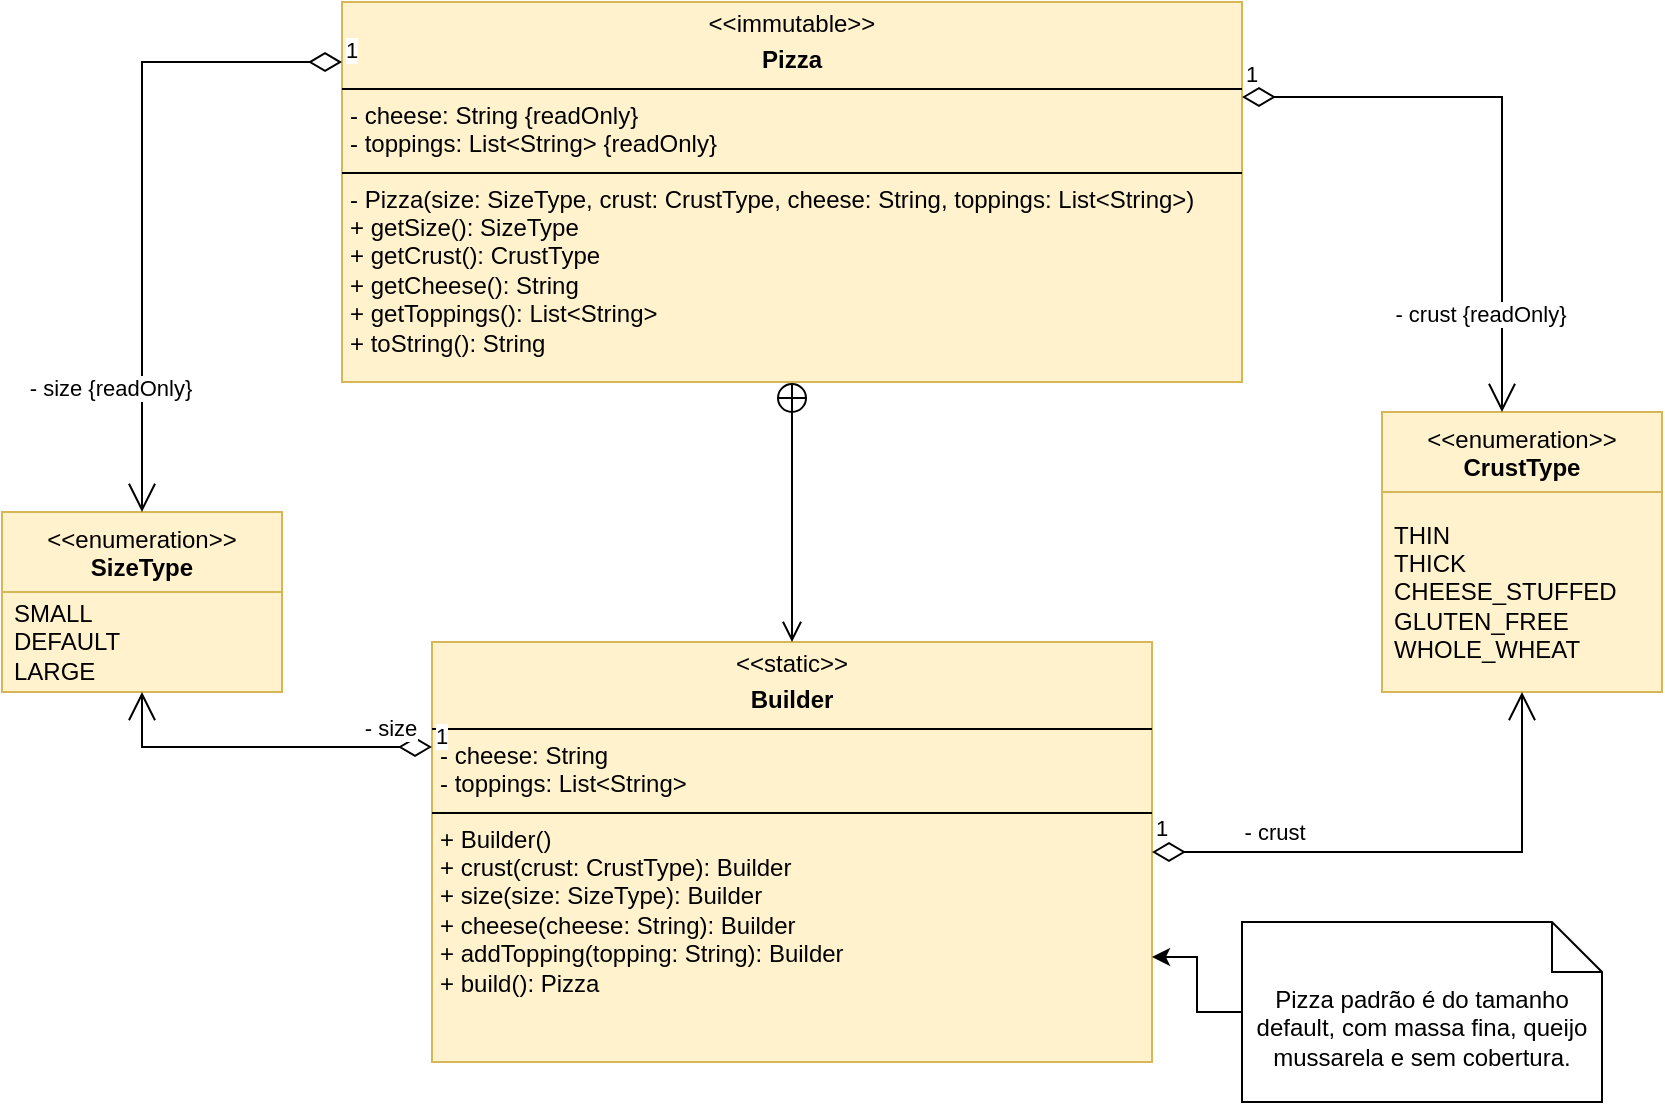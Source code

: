 <mxfile version="24.6.2" type="device">
  <diagram name="Página-1" id="I6aTw3s9RXv7pp2WkcRv">
    <mxGraphModel dx="2261" dy="821" grid="0" gridSize="10" guides="1" tooltips="1" connect="1" arrows="1" fold="1" page="1" pageScale="1" pageWidth="827" pageHeight="1169" math="0" shadow="0">
      <root>
        <mxCell id="0" />
        <mxCell id="1" parent="0" />
        <mxCell id="CDHI48sQyg8dI_Kl40b3-1" value="&lt;p style=&quot;margin:0px;margin-top:4px;text-align:center;&quot;&gt;&amp;lt;&amp;lt;immutable&amp;gt;&amp;gt;&lt;b&gt;&lt;br&gt;&lt;/b&gt;&lt;/p&gt;&lt;p style=&quot;margin:0px;margin-top:4px;text-align:center;&quot;&gt;&lt;b&gt;Pizza&lt;/b&gt;&lt;/p&gt;&lt;hr size=&quot;1&quot; style=&quot;border-style:solid;&quot;&gt;&lt;p style=&quot;margin:0px;margin-left:4px;&quot;&gt;- cheese: String {readOnly}&lt;br&gt;&lt;/p&gt;&lt;p style=&quot;margin:0px;margin-left:4px;&quot;&gt;- toppings: List&amp;lt;String&amp;gt; {readOnly}&lt;/p&gt;&lt;hr size=&quot;1&quot; style=&quot;border-style:solid;&quot;&gt;&lt;p style=&quot;margin:0px;margin-left:4px;&quot;&gt;- Pizza(size: SizeType, crust: CrustType, cheese: String, toppings: List&amp;lt;String&amp;gt;)&lt;/p&gt;&lt;p style=&quot;margin:0px;margin-left:4px;&quot;&gt;+ getSize(): SizeType&lt;/p&gt;&lt;p style=&quot;margin:0px;margin-left:4px;&quot;&gt;+ getCrust(): CrustType&lt;/p&gt;&lt;p style=&quot;margin:0px;margin-left:4px;&quot;&gt;+ getCheese(): String&lt;/p&gt;&lt;p style=&quot;margin:0px;margin-left:4px;&quot;&gt;+ getToppings(): List&amp;lt;String&amp;gt;&lt;/p&gt;&lt;p style=&quot;margin:0px;margin-left:4px;&quot;&gt;+ toString(): String&lt;br&gt;&lt;/p&gt;" style="verticalAlign=top;align=left;overflow=fill;html=1;whiteSpace=wrap;fillColor=#fff2cc;strokeColor=#d6b656;" vertex="1" parent="1">
          <mxGeometry x="60" y="380" width="450" height="190" as="geometry" />
        </mxCell>
        <mxCell id="CDHI48sQyg8dI_Kl40b3-2" value="&lt;div&gt;&amp;lt;&amp;lt;enumeration&amp;gt;&amp;gt;&lt;b&gt;&lt;br&gt;&lt;/b&gt;&lt;/div&gt;&lt;div&gt;&lt;b&gt;SizeType&lt;/b&gt;&lt;/div&gt;" style="swimlane;fontStyle=0;align=center;verticalAlign=top;childLayout=stackLayout;horizontal=1;startSize=40;horizontalStack=0;resizeParent=1;resizeParentMax=0;resizeLast=0;collapsible=0;marginBottom=0;html=1;whiteSpace=wrap;fillColor=#fff2cc;strokeColor=#d6b656;" vertex="1" parent="1">
          <mxGeometry x="-110" y="635" width="140" height="90" as="geometry" />
        </mxCell>
        <mxCell id="CDHI48sQyg8dI_Kl40b3-3" value="&lt;div&gt;SMALL&lt;/div&gt;&lt;div&gt;DEFAULT&lt;/div&gt;&lt;div&gt;LARGE&lt;/div&gt;" style="text;html=1;strokeColor=#d6b656;fillColor=#fff2cc;align=left;verticalAlign=middle;spacingLeft=4;spacingRight=4;overflow=hidden;rotatable=0;points=[[0,0.5],[1,0.5]];portConstraint=eastwest;whiteSpace=wrap;" vertex="1" parent="CDHI48sQyg8dI_Kl40b3-2">
          <mxGeometry y="40" width="140" height="50" as="geometry" />
        </mxCell>
        <mxCell id="CDHI48sQyg8dI_Kl40b3-5" value="&amp;lt;&amp;lt;enumeration&amp;gt;&amp;gt;&lt;br&gt;&lt;b&gt;CrustType&lt;/b&gt;" style="swimlane;fontStyle=0;align=center;verticalAlign=top;childLayout=stackLayout;horizontal=1;startSize=40;horizontalStack=0;resizeParent=1;resizeParentMax=0;resizeLast=0;collapsible=0;marginBottom=0;html=1;whiteSpace=wrap;fillColor=#fff2cc;strokeColor=#d6b656;" vertex="1" parent="1">
          <mxGeometry x="580" y="585" width="140" height="140" as="geometry" />
        </mxCell>
        <mxCell id="CDHI48sQyg8dI_Kl40b3-6" value="&lt;div&gt;THIN&lt;/div&gt;&lt;div&gt;THICK&lt;/div&gt;&lt;div&gt;CHEESE_STUFFED&lt;/div&gt;&lt;div&gt;GLUTEN_FREE&lt;/div&gt;&lt;div&gt;WHOLE_WHEAT&lt;br&gt;&lt;/div&gt;" style="text;html=1;strokeColor=#d6b656;fillColor=#fff2cc;align=left;verticalAlign=middle;spacingLeft=4;spacingRight=4;overflow=hidden;rotatable=0;points=[[0,0.5],[1,0.5]];portConstraint=eastwest;whiteSpace=wrap;" vertex="1" parent="CDHI48sQyg8dI_Kl40b3-5">
          <mxGeometry y="40" width="140" height="100" as="geometry" />
        </mxCell>
        <mxCell id="CDHI48sQyg8dI_Kl40b3-10" value="1" style="endArrow=open;html=1;endSize=12;startArrow=diamondThin;startSize=14;startFill=0;edgeStyle=orthogonalEdgeStyle;align=left;verticalAlign=bottom;rounded=0;exitX=1;exitY=0.25;exitDx=0;exitDy=0;" edge="1" parent="1" source="CDHI48sQyg8dI_Kl40b3-1" target="CDHI48sQyg8dI_Kl40b3-5">
          <mxGeometry x="-1" y="3" relative="1" as="geometry">
            <mxPoint x="330" y="430" as="sourcePoint" />
            <mxPoint x="490" y="430" as="targetPoint" />
            <Array as="points">
              <mxPoint x="640" y="428" />
            </Array>
          </mxGeometry>
        </mxCell>
        <mxCell id="CDHI48sQyg8dI_Kl40b3-12" value="- crust {readOnly}" style="edgeLabel;html=1;align=center;verticalAlign=middle;resizable=0;points=[];" vertex="1" connectable="0" parent="CDHI48sQyg8dI_Kl40b3-10">
          <mxGeometry x="0.75" y="-2" relative="1" as="geometry">
            <mxPoint x="-9" y="-13" as="offset" />
          </mxGeometry>
        </mxCell>
        <mxCell id="CDHI48sQyg8dI_Kl40b3-11" value="1" style="endArrow=open;html=1;endSize=12;startArrow=diamondThin;startSize=14;startFill=0;edgeStyle=orthogonalEdgeStyle;align=left;verticalAlign=bottom;rounded=0;entryX=0.5;entryY=0;entryDx=0;entryDy=0;exitX=0;exitY=0.158;exitDx=0;exitDy=0;exitPerimeter=0;" edge="1" parent="1" source="CDHI48sQyg8dI_Kl40b3-1" target="CDHI48sQyg8dI_Kl40b3-2">
          <mxGeometry x="-1" y="3" relative="1" as="geometry">
            <mxPoint x="-40" y="390" as="sourcePoint" />
            <mxPoint x="490" y="430" as="targetPoint" />
          </mxGeometry>
        </mxCell>
        <mxCell id="CDHI48sQyg8dI_Kl40b3-13" value="- size {readOnly}" style="edgeLabel;html=1;align=center;verticalAlign=middle;resizable=0;points=[];" vertex="1" connectable="0" parent="CDHI48sQyg8dI_Kl40b3-11">
          <mxGeometry x="0.688" relative="1" as="geometry">
            <mxPoint x="-16" y="-12" as="offset" />
          </mxGeometry>
        </mxCell>
        <mxCell id="CDHI48sQyg8dI_Kl40b3-14" value="&lt;p style=&quot;margin:0px;margin-top:4px;text-align:center;&quot;&gt;&amp;lt;&amp;lt;static&amp;gt;&amp;gt;&lt;b&gt;&lt;br&gt;&lt;/b&gt;&lt;/p&gt;&lt;p style=&quot;margin:0px;margin-top:4px;text-align:center;&quot;&gt;&lt;b&gt;Builder&lt;/b&gt;&lt;/p&gt;&lt;hr size=&quot;1&quot; style=&quot;border-style:solid;&quot;&gt;&lt;p style=&quot;margin:0px;margin-left:4px;&quot;&gt;- cheese: String&lt;br&gt;&lt;/p&gt;&lt;p style=&quot;margin:0px;margin-left:4px;&quot;&gt;- toppings: List&amp;lt;String&amp;gt;&lt;br&gt;&lt;/p&gt;&lt;p style=&quot;margin:0px;margin-left:4px;&quot;&gt;&lt;/p&gt;&lt;hr size=&quot;1&quot; style=&quot;border-style:solid;&quot;&gt;&lt;p style=&quot;margin:0px;margin-left:4px;&quot;&gt;+ Builder()&lt;/p&gt;&lt;p style=&quot;margin:0px;margin-left:4px;&quot;&gt;+ crust(crust: CrustType): Builder&lt;/p&gt;&lt;p style=&quot;margin:0px;margin-left:4px;&quot;&gt;+ size(size: SizeType): Builder&lt;/p&gt;&lt;p style=&quot;margin:0px;margin-left:4px;&quot;&gt;+ cheese(cheese: String): Builder&lt;/p&gt;&lt;p style=&quot;margin:0px;margin-left:4px;&quot;&gt;+ addTopping(topping: String): Builder&lt;/p&gt;&lt;p style=&quot;margin:0px;margin-left:4px;&quot;&gt;+ build(): Pizza&lt;br&gt;&lt;/p&gt;" style="verticalAlign=top;align=left;overflow=fill;html=1;whiteSpace=wrap;fillColor=#fff2cc;strokeColor=#d6b656;" vertex="1" parent="1">
          <mxGeometry x="105" y="700" width="360" height="210" as="geometry" />
        </mxCell>
        <mxCell id="CDHI48sQyg8dI_Kl40b3-15" value="1" style="endArrow=open;html=1;endSize=12;startArrow=diamondThin;startSize=14;startFill=0;edgeStyle=orthogonalEdgeStyle;align=left;verticalAlign=bottom;rounded=0;entryX=0.5;entryY=1;entryDx=0;entryDy=0;exitX=0;exitY=0.25;exitDx=0;exitDy=0;" edge="1" parent="1" source="CDHI48sQyg8dI_Kl40b3-14" target="CDHI48sQyg8dI_Kl40b3-2">
          <mxGeometry x="-1" y="3" relative="1" as="geometry">
            <mxPoint x="330" y="610" as="sourcePoint" />
            <mxPoint x="490" y="610" as="targetPoint" />
          </mxGeometry>
        </mxCell>
        <mxCell id="CDHI48sQyg8dI_Kl40b3-16" value="- size" style="edgeLabel;html=1;align=center;verticalAlign=middle;resizable=0;points=[];" vertex="1" connectable="0" parent="CDHI48sQyg8dI_Kl40b3-15">
          <mxGeometry x="-0.502" relative="1" as="geometry">
            <mxPoint x="22" y="-10" as="offset" />
          </mxGeometry>
        </mxCell>
        <mxCell id="CDHI48sQyg8dI_Kl40b3-17" value="" style="endArrow=open;startArrow=circlePlus;endFill=0;startFill=0;endSize=8;html=1;rounded=0;exitX=0.5;exitY=1;exitDx=0;exitDy=0;entryX=0.5;entryY=0;entryDx=0;entryDy=0;" edge="1" parent="1" source="CDHI48sQyg8dI_Kl40b3-1" target="CDHI48sQyg8dI_Kl40b3-14">
          <mxGeometry width="160" relative="1" as="geometry">
            <mxPoint x="330" y="610" as="sourcePoint" />
            <mxPoint x="490" y="610" as="targetPoint" />
          </mxGeometry>
        </mxCell>
        <mxCell id="CDHI48sQyg8dI_Kl40b3-18" value="1" style="endArrow=open;html=1;endSize=12;startArrow=diamondThin;startSize=14;startFill=0;edgeStyle=orthogonalEdgeStyle;align=left;verticalAlign=bottom;rounded=0;entryX=0.5;entryY=1;entryDx=0;entryDy=0;exitX=1;exitY=0.5;exitDx=0;exitDy=0;" edge="1" parent="1" source="CDHI48sQyg8dI_Kl40b3-14" target="CDHI48sQyg8dI_Kl40b3-5">
          <mxGeometry x="-1" y="3" relative="1" as="geometry">
            <mxPoint x="330" y="610" as="sourcePoint" />
            <mxPoint x="490" y="610" as="targetPoint" />
          </mxGeometry>
        </mxCell>
        <mxCell id="CDHI48sQyg8dI_Kl40b3-19" value="- crust" style="edgeLabel;html=1;align=center;verticalAlign=middle;resizable=0;points=[];" vertex="1" connectable="0" parent="CDHI48sQyg8dI_Kl40b3-18">
          <mxGeometry x="-0.31" y="-3" relative="1" as="geometry">
            <mxPoint x="-31" y="-13" as="offset" />
          </mxGeometry>
        </mxCell>
        <mxCell id="CDHI48sQyg8dI_Kl40b3-21" style="edgeStyle=orthogonalEdgeStyle;rounded=0;orthogonalLoop=1;jettySize=auto;html=1;entryX=1;entryY=0.75;entryDx=0;entryDy=0;" edge="1" parent="1" source="CDHI48sQyg8dI_Kl40b3-20" target="CDHI48sQyg8dI_Kl40b3-14">
          <mxGeometry relative="1" as="geometry" />
        </mxCell>
        <mxCell id="CDHI48sQyg8dI_Kl40b3-20" value="Pizza padrão é do tamanho default, com massa fina, queijo mussarela e sem cobertura." style="shape=note2;boundedLbl=1;whiteSpace=wrap;html=1;size=25;verticalAlign=top;align=center;" vertex="1" parent="1">
          <mxGeometry x="510" y="840" width="180" height="90" as="geometry" />
        </mxCell>
      </root>
    </mxGraphModel>
  </diagram>
</mxfile>
